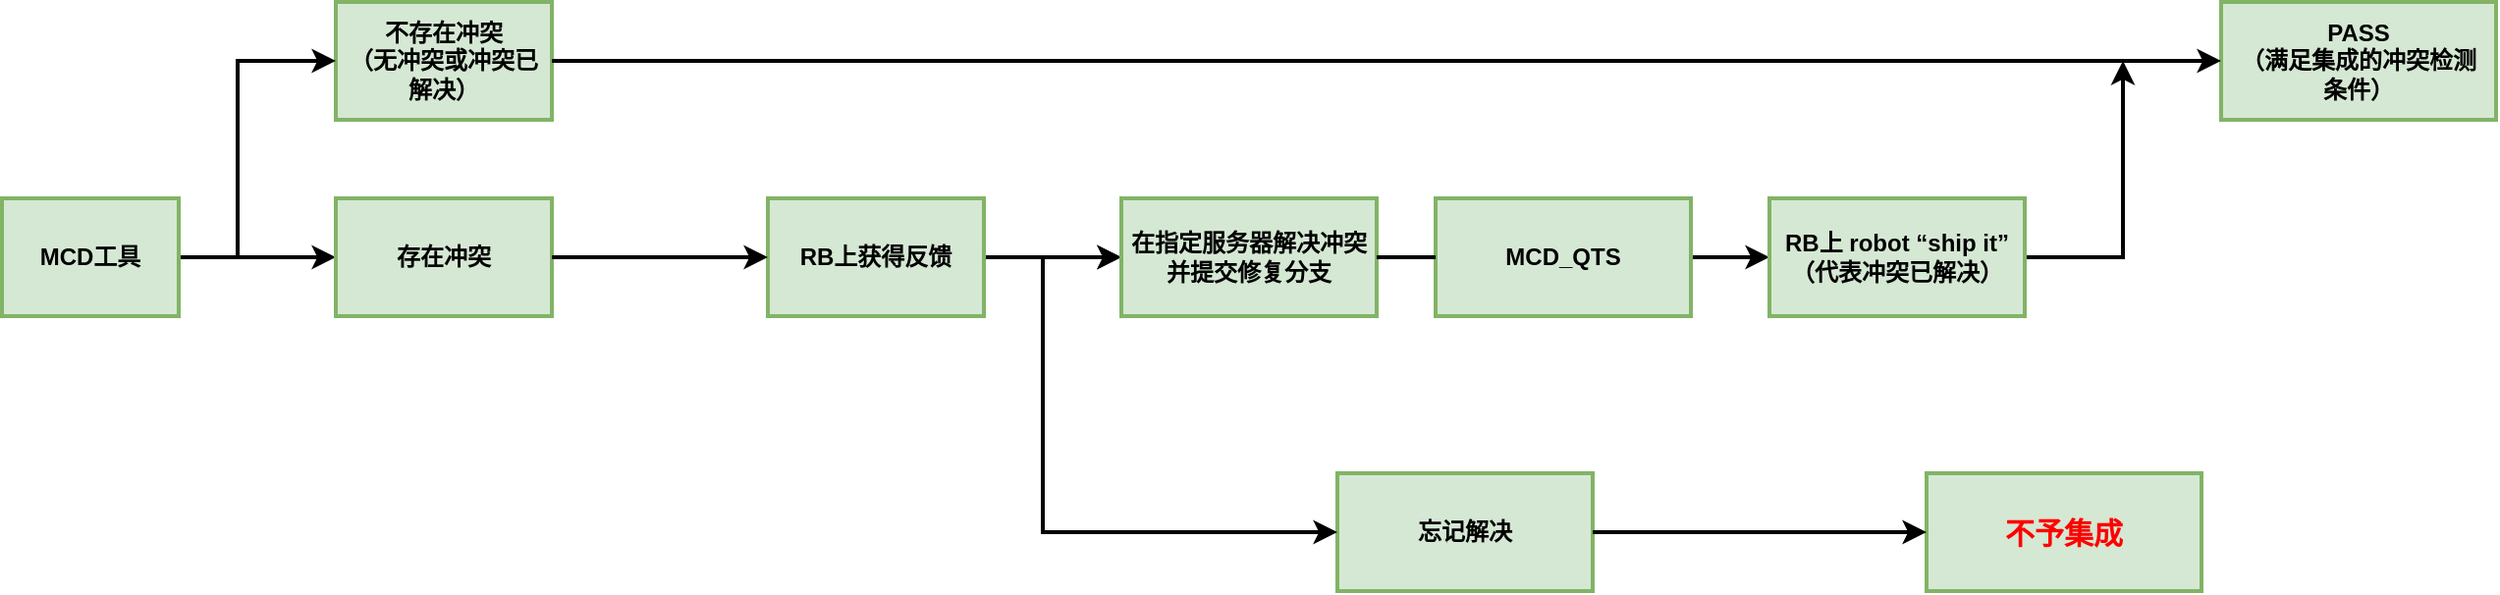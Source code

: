 <mxfile version="18.0.2" type="github">
  <diagram id="SowwxV9Y0zJWvg704m0A" name="Page-1">
    <mxGraphModel dx="1422" dy="1907" grid="1" gridSize="10" guides="1" tooltips="1" connect="1" arrows="1" fold="1" page="1" pageScale="1" pageWidth="827" pageHeight="1169" math="0" shadow="0">
      <root>
        <mxCell id="0" />
        <mxCell id="1" parent="0" />
        <mxCell id="bJwp5EVE7NlhF6nM4wyB-11" value="" style="edgeStyle=orthogonalEdgeStyle;rounded=0;orthogonalLoop=1;jettySize=auto;html=1;strokeWidth=2;" edge="1" parent="1" source="bJwp5EVE7NlhF6nM4wyB-12" target="bJwp5EVE7NlhF6nM4wyB-14">
          <mxGeometry relative="1" as="geometry" />
        </mxCell>
        <mxCell id="bJwp5EVE7NlhF6nM4wyB-12" value="MCD工具" style="rounded=0;whiteSpace=wrap;html=1;fillColor=#d5e8d4;strokeColor=#82B366;strokeWidth=2;sketch=0;glass=0;shadow=0;spacing=6;fontStyle=1" vertex="1" parent="1">
          <mxGeometry x="470" y="40" width="90" height="60" as="geometry" />
        </mxCell>
        <mxCell id="bJwp5EVE7NlhF6nM4wyB-14" value="存在冲突" style="rounded=0;whiteSpace=wrap;html=1;fillColor=#d5e8d4;strokeColor=#82B366;strokeWidth=2;sketch=0;glass=0;shadow=0;spacing=6;fontStyle=1" vertex="1" parent="1">
          <mxGeometry x="640" y="40" width="110" height="60" as="geometry" />
        </mxCell>
        <mxCell id="bJwp5EVE7NlhF6nM4wyB-15" value="不存在冲突&lt;br&gt;（无冲突或冲突已解决）" style="rounded=0;whiteSpace=wrap;html=1;fillColor=#d5e8d4;strokeColor=#82B366;strokeWidth=2;sketch=0;glass=0;shadow=0;spacing=6;fontStyle=1" vertex="1" parent="1">
          <mxGeometry x="640" y="-60" width="110" height="60" as="geometry" />
        </mxCell>
        <mxCell id="bJwp5EVE7NlhF6nM4wyB-16" value="" style="endArrow=classic;html=1;rounded=0;strokeWidth=2;entryX=0;entryY=0.5;entryDx=0;entryDy=0;" edge="1" parent="1" target="bJwp5EVE7NlhF6nM4wyB-15">
          <mxGeometry width="50" height="50" relative="1" as="geometry">
            <mxPoint x="590" y="70" as="sourcePoint" />
            <mxPoint x="640" y="20" as="targetPoint" />
            <Array as="points">
              <mxPoint x="590" y="-30" />
            </Array>
          </mxGeometry>
        </mxCell>
        <mxCell id="bJwp5EVE7NlhF6nM4wyB-18" value="" style="edgeStyle=orthogonalEdgeStyle;rounded=0;orthogonalLoop=1;jettySize=auto;html=1;strokeWidth=2;" edge="1" parent="1" source="bJwp5EVE7NlhF6nM4wyB-20" target="bJwp5EVE7NlhF6nM4wyB-22">
          <mxGeometry relative="1" as="geometry" />
        </mxCell>
        <mxCell id="bJwp5EVE7NlhF6nM4wyB-19" value="" style="edgeStyle=orthogonalEdgeStyle;rounded=0;orthogonalLoop=1;jettySize=auto;html=1;strokeWidth=2;" edge="1" parent="1" source="bJwp5EVE7NlhF6nM4wyB-20" target="bJwp5EVE7NlhF6nM4wyB-22">
          <mxGeometry relative="1" as="geometry" />
        </mxCell>
        <mxCell id="bJwp5EVE7NlhF6nM4wyB-20" value="RB上获得反馈" style="rounded=0;whiteSpace=wrap;html=1;fillColor=#d5e8d4;strokeColor=#82B366;strokeWidth=2;sketch=0;glass=0;shadow=0;spacing=6;fontStyle=1" vertex="1" parent="1">
          <mxGeometry x="860" y="40" width="110" height="60" as="geometry" />
        </mxCell>
        <mxCell id="bJwp5EVE7NlhF6nM4wyB-21" value="" style="edgeStyle=orthogonalEdgeStyle;rounded=0;orthogonalLoop=1;jettySize=auto;html=1;strokeWidth=2;startArrow=none;" edge="1" parent="1" source="bJwp5EVE7NlhF6nM4wyB-101" target="bJwp5EVE7NlhF6nM4wyB-24">
          <mxGeometry relative="1" as="geometry" />
        </mxCell>
        <mxCell id="bJwp5EVE7NlhF6nM4wyB-22" value="在指定服务器解决冲突并提交修复分支" style="rounded=0;whiteSpace=wrap;html=1;fillColor=#d5e8d4;strokeColor=#82B366;strokeWidth=2;sketch=0;glass=0;shadow=0;spacing=6;fontStyle=1" vertex="1" parent="1">
          <mxGeometry x="1040" y="40" width="130" height="60" as="geometry" />
        </mxCell>
        <mxCell id="bJwp5EVE7NlhF6nM4wyB-95" value="" style="edgeStyle=orthogonalEdgeStyle;rounded=0;orthogonalLoop=1;jettySize=auto;html=1;strokeWidth=2;" edge="1" parent="1" source="bJwp5EVE7NlhF6nM4wyB-24">
          <mxGeometry relative="1" as="geometry">
            <mxPoint x="1550" y="-30" as="targetPoint" />
            <Array as="points">
              <mxPoint x="1550" y="70" />
              <mxPoint x="1550" y="-30" />
            </Array>
          </mxGeometry>
        </mxCell>
        <mxCell id="bJwp5EVE7NlhF6nM4wyB-24" value="RB上 robot “ship it”&lt;br&gt;（代表冲突已解决）" style="rounded=0;whiteSpace=wrap;html=1;fillColor=#d5e8d4;strokeColor=#82B366;strokeWidth=2;sketch=0;glass=0;shadow=0;spacing=6;fontStyle=1" vertex="1" parent="1">
          <mxGeometry x="1370" y="40" width="130" height="60" as="geometry" />
        </mxCell>
        <mxCell id="bJwp5EVE7NlhF6nM4wyB-26" value="" style="endArrow=classic;html=1;rounded=0;strokeWidth=2;entryX=0;entryY=0.5;entryDx=0;entryDy=0;exitX=1;exitY=0.5;exitDx=0;exitDy=0;" edge="1" parent="1" target="bJwp5EVE7NlhF6nM4wyB-20" source="bJwp5EVE7NlhF6nM4wyB-14">
          <mxGeometry width="50" height="50" relative="1" as="geometry">
            <mxPoint x="800" y="70" as="sourcePoint" />
            <mxPoint x="820" y="120" as="targetPoint" />
            <Array as="points" />
          </mxGeometry>
        </mxCell>
        <mxCell id="bJwp5EVE7NlhF6nM4wyB-28" value="PASS&lt;br&gt;（满足集成的冲突检测条件）" style="rounded=0;whiteSpace=wrap;html=1;fillColor=#d5e8d4;strokeColor=#82B366;strokeWidth=2;sketch=0;glass=0;shadow=0;spacing=6;fontStyle=1" vertex="1" parent="1">
          <mxGeometry x="1600" y="-60" width="140" height="60" as="geometry" />
        </mxCell>
        <mxCell id="bJwp5EVE7NlhF6nM4wyB-29" value="" style="endArrow=classic;html=1;rounded=0;strokeWidth=2;exitX=1;exitY=0.5;exitDx=0;exitDy=0;entryX=0;entryY=0.5;entryDx=0;entryDy=0;" edge="1" parent="1" source="bJwp5EVE7NlhF6nM4wyB-15" target="bJwp5EVE7NlhF6nM4wyB-28">
          <mxGeometry width="50" height="50" relative="1" as="geometry">
            <mxPoint x="886" y="-30" as="sourcePoint" />
            <mxPoint x="996" y="-40" as="targetPoint" />
          </mxGeometry>
        </mxCell>
        <mxCell id="bJwp5EVE7NlhF6nM4wyB-96" value="忘记解决" style="rounded=0;whiteSpace=wrap;html=1;fillColor=#d5e8d4;strokeColor=#82B366;strokeWidth=2;sketch=0;glass=0;shadow=0;spacing=6;fontStyle=1" vertex="1" parent="1">
          <mxGeometry x="1150" y="180" width="130" height="60" as="geometry" />
        </mxCell>
        <mxCell id="bJwp5EVE7NlhF6nM4wyB-98" value="" style="endArrow=classic;html=1;rounded=0;strokeWidth=2;entryX=0;entryY=0.5;entryDx=0;entryDy=0;" edge="1" parent="1" target="bJwp5EVE7NlhF6nM4wyB-96">
          <mxGeometry width="50" height="50" relative="1" as="geometry">
            <mxPoint x="1000" y="70" as="sourcePoint" />
            <mxPoint x="1070" y="200" as="targetPoint" />
            <Array as="points">
              <mxPoint x="1000" y="210" />
            </Array>
          </mxGeometry>
        </mxCell>
        <mxCell id="bJwp5EVE7NlhF6nM4wyB-99" value="&lt;font style=&quot;font-size: 15px;&quot; color=&quot;#ff0000&quot;&gt;不予集成&lt;/font&gt;" style="rounded=0;whiteSpace=wrap;html=1;fillColor=#d5e8d4;strokeColor=#82B366;strokeWidth=2;sketch=0;glass=0;shadow=0;spacing=6;fontStyle=1" vertex="1" parent="1">
          <mxGeometry x="1450" y="180" width="140" height="60" as="geometry" />
        </mxCell>
        <mxCell id="bJwp5EVE7NlhF6nM4wyB-100" value="" style="endArrow=classic;html=1;rounded=0;strokeWidth=2;exitX=1;exitY=0.5;exitDx=0;exitDy=0;entryX=0;entryY=0.5;entryDx=0;entryDy=0;" edge="1" parent="1" source="bJwp5EVE7NlhF6nM4wyB-96" target="bJwp5EVE7NlhF6nM4wyB-99">
          <mxGeometry width="50" height="50" relative="1" as="geometry">
            <mxPoint x="1330" y="230" as="sourcePoint" />
            <mxPoint x="1380" y="180" as="targetPoint" />
          </mxGeometry>
        </mxCell>
        <mxCell id="bJwp5EVE7NlhF6nM4wyB-101" value="MCD_QTS" style="rounded=0;whiteSpace=wrap;html=1;fillColor=#d5e8d4;strokeColor=#82B366;strokeWidth=2;sketch=0;glass=0;shadow=0;spacing=6;fontStyle=1" vertex="1" parent="1">
          <mxGeometry x="1200" y="40" width="130" height="60" as="geometry" />
        </mxCell>
        <mxCell id="bJwp5EVE7NlhF6nM4wyB-102" value="" style="edgeStyle=orthogonalEdgeStyle;rounded=0;orthogonalLoop=1;jettySize=auto;html=1;strokeWidth=2;endArrow=none;" edge="1" parent="1" source="bJwp5EVE7NlhF6nM4wyB-22" target="bJwp5EVE7NlhF6nM4wyB-101">
          <mxGeometry relative="1" as="geometry">
            <mxPoint x="1170" y="70" as="sourcePoint" />
            <mxPoint x="1370" y="70" as="targetPoint" />
          </mxGeometry>
        </mxCell>
      </root>
    </mxGraphModel>
  </diagram>
</mxfile>
